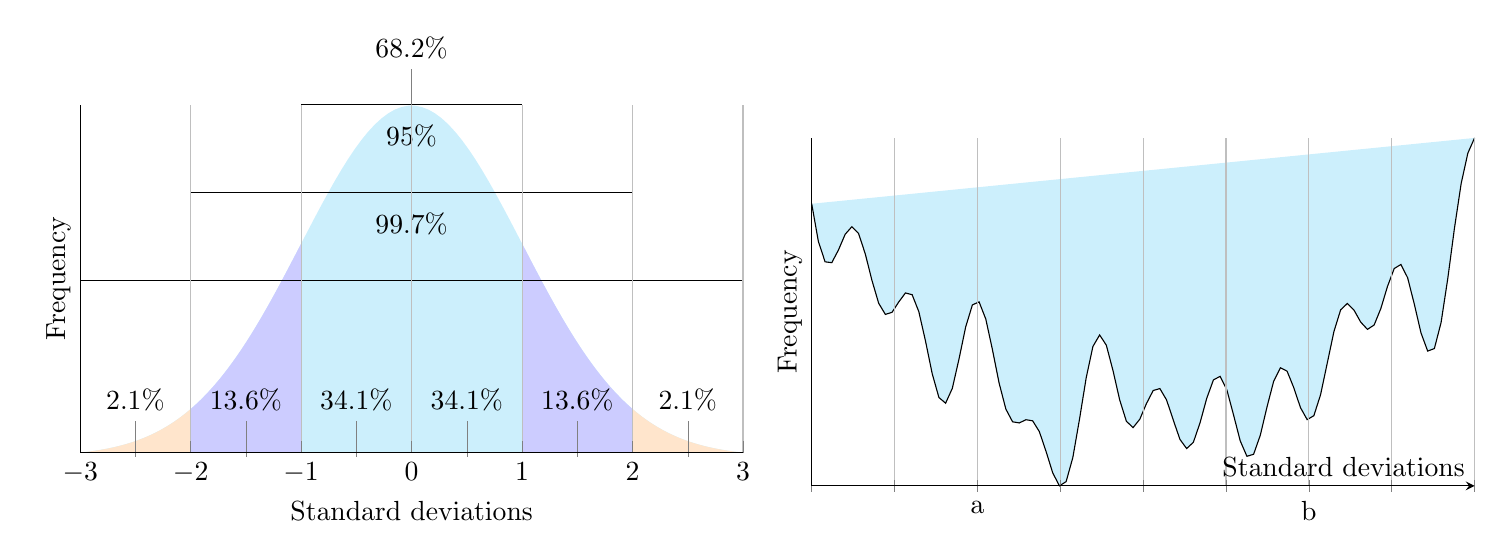 \pgfmathdeclarefunction{gauss}{2}{\pgfmathparse{1/(#2*sqrt(2*pi))*exp(-((x-#1)^2)/(2*#2^2))}%
}
\begin{tikzpicture}
  \begin{axis}[no markers, domain=0:10, samples=100,
    axis lines*=left, xlabel=Standard deviations, ylabel=Frequency,,
    height=6cm, width=10cm,
    xtick={-3, -2, -1, 0, 1, 2, 3}, ytick=\empty,
    enlargelimits=false, clip=false, axis on top,
    grid = major]
    \addplot [fill=cyan!20, draw=none, domain=-3:3] {gauss(0,1)} \closedcycle;
    \addplot [fill=orange!20, draw=none, domain=-3:-2] {gauss(0,1)} \closedcycle;
    \addplot [fill=orange!20, draw=none, domain=2:3] {gauss(0,1)} \closedcycle;
    \addplot [fill=blue!20, draw=none, domain=-2:-1] {gauss(0,1)} \closedcycle;
    \addplot [fill=blue!20, draw=none, domain=1:2] {gauss(0,1)} \closedcycle;
    \addplot[] coordinates {(-1,0.4) (1,0.4)};
    \addplot[] coordinates {(-2,0.3) (2,0.3)};
    \addplot[] coordinates {(-3,0.2) (3,0.2)};
    \node[coordinate, pin={68.2\%}] at (axis cs: 0, 0.4){};
    \node[coordinate, pin={95\%}] at (axis cs: 0, 0.3){};
    \node[coordinate, pin={99.7\%}] at (axis cs: 0, 0.2){};
    \node[coordinate, pin={34.1\%}] at (axis cs: -0.5, 0){};
    \node[coordinate, pin={34.1\%}] at (axis cs: 0.5, 0){};
    \node[coordinate, pin={13.6\%}] at (axis cs: 1.5, 0){};
    \node[coordinate, pin={13.6\%}] at (axis cs: -1.5, 0){};
    \node[coordinate, pin={2.1\%}] at (axis cs: 2.5, 0){};
    \node[coordinate, pin={2.1\%}] at (axis cs: -2.5, 0){};
  \end{axis}
\end{tikzpicture}
\begin{tikzpicture}
  \begin{axis}[axis x line = middle,no markers, domain=-7:7, samples=100,
    axis lines*=left, xlabel=Standard deviations, ylabel=Frequency,,
    height=6cm, width=10cm,
    xticklabels={A,\empty,\empty,\empty,\empty,a,\empty,\empty,\empty,b,\empty,\empty,\empty,\empty,B},xtick={-7,-6,-5,-4,-3, -2, -1, 0, 1, 2, 3,4,5,6,7}, ytick=\empty,
    enlargelimits=false, clip=false, axis on top,
    grid = major] \addplot [fill=cyan!20,domain=-4:4]{-1*(-3*x^4- 35*x^2+3*x+12+100*cos(300*x )+139*sin(238*x)-120*cos(149*x)-194*sin(489*x)) } ;
  \end{axis}
\end{tikzpicture}
%[no markers,domain=-8:9.75,xtick={-3,...,2.5},ytick=\empty,enlargelimits=false, clip=false, grid=major,samples=100, axis on top] 
